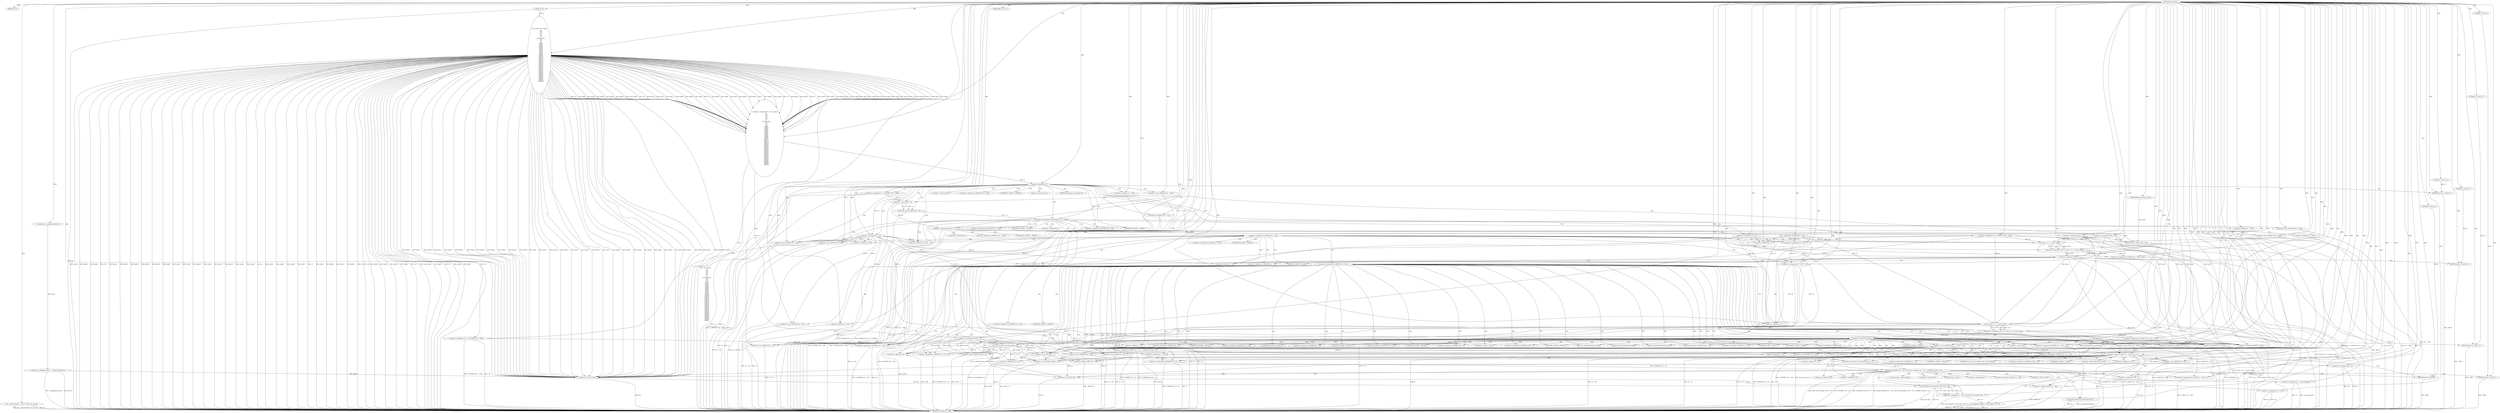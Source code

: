 digraph tftp_connect {  
"1000125" [label = "(METHOD,tftp_connect)" ]
"1000571" [label = "(METHOD_RETURN,int __cdecl)" ]
"1000126" [label = "(PARAM,int *a1)" ]
"1000127" [label = "(PARAM,int a2)" ]
"1000146" [label = "(int (__cdecl **v19),int (__cdecl **v19)(int, int, int, int))" ]
"1000156" [label = "(<operator>.assignment,buf[32] = __readgsdword(0x14u))" ]
"1000160" [label = "(__readgsdword,__readgsdword(0x14u))" ]
"1000162" [label = "(<operator>.assignment,v2 = Curl_ccalloc(\n         1,\n         336,\n         v12,\n         v13,\n         v14,\n         a2,\n         v17,\n         &Curl_ccalloc,\n         v20,\n         v21,\n         v22,\n         buf[0],\n         buf[1],\n         buf[2],\n         buf[3],\n         buf[4],\n         buf[5],\n         buf[6],\n         buf[7],\n         buf[8],\n         buf[9],\n         buf[10],\n         buf[11],\n         buf[12],\n         buf[13],\n         buf[14],\n         buf[15],\n         buf[16],\n         buf[17],\n         buf[18],\n         buf[19],\n         buf[20],\n         buf[21],\n         buf[22],\n         buf[23],\n         buf[24],\n         buf[25],\n         buf[26],\n         buf[27],\n         buf[28],\n         buf[29],\n         buf[30],\n         buf[31]))" ]
"1000164" [label = "(Curl_ccalloc,Curl_ccalloc(\n         1,\n         336,\n         v12,\n         v13,\n         v14,\n         a2,\n         v17,\n         &Curl_ccalloc,\n         v20,\n         v21,\n         v22,\n         buf[0],\n         buf[1],\n         buf[2],\n         buf[3],\n         buf[4],\n         buf[5],\n         buf[6],\n         buf[7],\n         buf[8],\n         buf[9],\n         buf[10],\n         buf[11],\n         buf[12],\n         buf[13],\n         buf[14],\n         buf[15],\n         buf[16],\n         buf[17],\n         buf[18],\n         buf[19],\n         buf[20],\n         buf[21],\n         buf[22],\n         buf[23],\n         buf[24],\n         buf[25],\n         buf[26],\n         buf[27],\n         buf[28],\n         buf[29],\n         buf[30],\n         buf[31]))" ]
"1000273" [label = "(<operator>.assignment,a1[185] = v2)" ]
"1000279" [label = "(<operator>.logicalNot,!v2)" ]
"1000281" [label = "(RETURN,return 27;,return 27;)" ]
"1000282" [label = "(LITERAL,27,return 27;)" ]
"1000283" [label = "(<operator>.assignment,v4 = v2)" ]
"1000286" [label = "(<operator>.assignment,result = *a1)" ]
"1000290" [label = "(<operator>.assignment,v5 = *(_DWORD *)(*a1 + 1568))" ]
"1000293" [label = "(<operator>.cast,(_DWORD *)(*a1 + 1568))" ]
"1000295" [label = "(<operator>.addition,*a1 + 1568)" ]
"1000300" [label = "(IDENTIFIER,v5,if ( v5 ))" ]
"1000302" [label = "(<operator>.assignment,result = 71)" ]
"1000306" [label = "(<operator>.greaterThan,(unsigned int)(v5 - 8) > 0xFFB0)" ]
"1000307" [label = "(<operator>.cast,(unsigned int)(v5 - 8))" ]
"1000309" [label = "(<operator>.subtraction,v5 - 8)" ]
"1000313" [label = "(RETURN,return result;,return result;)" ]
"1000314" [label = "(IDENTIFIER,result,return result;)" ]
"1000315" [label = "(<operator>.assignment,v6 = 512)" ]
"1000318" [label = "(<operator>.assignment,v18 = *(_DWORD *)(*a1 + 1568))" ]
"1000321" [label = "(<operator>.cast,(_DWORD *)(*a1 + 1568))" ]
"1000323" [label = "(<operator>.addition,*a1 + 1568)" ]
"1000328" [label = "(<operator>.greaterEqualsThan,v5 >= 512)" ]
"1000331" [label = "(<operator>.assignment,v6 = *(_DWORD *)(*a1 + 1568))" ]
"1000334" [label = "(<operator>.cast,(_DWORD *)(*a1 + 1568))" ]
"1000336" [label = "(<operator>.addition,*a1 + 1568)" ]
"1000342" [label = "(<operator>.assignment,v18 = 512)" ]
"1000345" [label = "(<operator>.assignment,v6 = 512)" ]
"1000349" [label = "(<operator>.logicalNot,!*(_DWORD *)(v4 + 328))" ]
"1000351" [label = "(<operator>.cast,(_DWORD *)(v4 + 328))" ]
"1000353" [label = "(<operator>.addition,v4 + 328)" ]
"1000357" [label = "(<operator>.assignment,v15 = v6)" ]
"1000360" [label = "(<operator>.assignment,result = (*v19)(1, v6 + 4, result, result))" ]
"1000362" [label = "(*v19,(*v19)(1, v6 + 4, result, result))" ]
"1000364" [label = "(<operator>.addition,v6 + 4)" ]
"1000369" [label = "(<operator>.assignment,*(_DWORD *)(v4 + 328) = result)" ]
"1000371" [label = "(<operator>.cast,(_DWORD *)(v4 + 328))" ]
"1000373" [label = "(<operator>.addition,v4 + 328)" ]
"1000377" [label = "(<operator>.assignment,v6 = v15)" ]
"1000381" [label = "(<operator>.logicalNot,!result)" ]
"1000383" [label = "(RETURN,return 27;,return 27;)" ]
"1000384" [label = "(LITERAL,27,return 27;)" ]
"1000386" [label = "(<operator>.logicalNot,!*(_DWORD *)(v4 + 332))" ]
"1000388" [label = "(<operator>.cast,(_DWORD *)(v4 + 332))" ]
"1000390" [label = "(<operator>.addition,v4 + 332)" ]
"1000394" [label = "(<operator>.assignment,result = (*v19)(1, v6 + 4, result, result))" ]
"1000396" [label = "(*v19,(*v19)(1, v6 + 4, result, result))" ]
"1000398" [label = "(<operator>.addition,v6 + 4)" ]
"1000403" [label = "(<operator>.assignment,*(_DWORD *)(v4 + 332) = result)" ]
"1000405" [label = "(<operator>.cast,(_DWORD *)(v4 + 332))" ]
"1000407" [label = "(<operator>.addition,v4 + 332)" ]
"1000412" [label = "(<operator>.logicalNot,!result)" ]
"1000414" [label = "(RETURN,return 27;,return 27;)" ]
"1000415" [label = "(LITERAL,27,return 27;)" ]
"1000416" [label = "(<operator>.assignment,v24 = result)" ]
"1000419" [label = "(<operator>.assignment,buf[34] = result)" ]
"1000424" [label = "(Curl_conncontrol,Curl_conncontrol(a1, 1))" ]
"1000427" [label = "(<operator>.assignment,v7 = a1[103])" ]
"1000432" [label = "(<operator>.assignment,*(_DWORD *)(v4 + 16) = a1)" ]
"1000434" [label = "(<operator>.cast,(_DWORD *)(v4 + 16))" ]
"1000436" [label = "(<operator>.addition,v4 + 16)" ]
"1000440" [label = "(<operator>.assignment,*(_DWORD *)v4 = 0)" ]
"1000442" [label = "(<operator>.cast,(_DWORD *)v4)" ]
"1000446" [label = "(<operator>.assignment,*(_DWORD *)(v4 + 8) = -100)" ]
"1000448" [label = "(<operator>.cast,(_DWORD *)(v4 + 8))" ]
"1000450" [label = "(<operator>.addition,v4 + 8)" ]
"1000453" [label = "(<operator>.minus,-100)" ]
"1000455" [label = "(<operator>.assignment,*(_DWORD *)(v4 + 320) = 512)" ]
"1000457" [label = "(<operator>.cast,(_DWORD *)(v4 + 320))" ]
"1000459" [label = "(<operator>.addition,v4 + 320)" ]
"1000463" [label = "(<operator>.assignment,*(_DWORD *)(v4 + 20) = v7)" ]
"1000465" [label = "(<operator>.cast,(_DWORD *)(v4 + 20))" ]
"1000467" [label = "(<operator>.addition,v4 + 20)" ]
"1000471" [label = "(<operator>.assignment,*(_DWORD *)(v4 + 324) = v18)" ]
"1000473" [label = "(<operator>.cast,(_DWORD *)(v4 + 324))" ]
"1000475" [label = "(<operator>.addition,v4 + 324)" ]
"1000479" [label = "(<operator>.assignment,*(_WORD *)(v4 + 52) = *(_DWORD *)(a1[18] + 4))" ]
"1000481" [label = "(<operator>.cast,(_WORD *)(v4 + 52))" ]
"1000483" [label = "(<operator>.addition,v4 + 52)" ]
"1000487" [label = "(<operator>.cast,(_DWORD *)(a1[18] + 4))" ]
"1000489" [label = "(<operator>.addition,a1[18] + 4)" ]
"1000494" [label = "(tftp_set_timeouts,tftp_set_timeouts())" ]
"1000496" [label = "(<operator>.equals,(*((_BYTE *)a1 + 583) & 2) == 0)" ]
"1000497" [label = "(<operator>.and,*((_BYTE *)a1 + 583) & 2)" ]
"1000499" [label = "(<operator>.addition,(_BYTE *)a1 + 583)" ]
"1000500" [label = "(<operator>.cast,(_BYTE *)a1)" ]
"1000507" [label = "(<operator>.assignment,v24 = v8)" ]
"1000511" [label = "(bind,bind(*(_DWORD *)(v4 + 20), (const struct sockaddr *)(v4 + 52), *(_DWORD *)(a1[18] + 16)))" ]
"1000513" [label = "(<operator>.cast,(_DWORD *)(v4 + 20))" ]
"1000515" [label = "(<operator>.addition,v4 + 20)" ]
"1000518" [label = "(<operator>.cast,(const struct sockaddr *)(v4 + 52))" ]
"1000520" [label = "(<operator>.addition,v4 + 52)" ]
"1000524" [label = "(<operator>.cast,(_DWORD *)(a1[18] + 16))" ]
"1000526" [label = "(<operator>.addition,a1[18] + 16)" ]
"1000532" [label = "(<operator>.assignment,v9 = __errno_location())" ]
"1000535" [label = "(<operator>.assignment,v24 = v10)" ]
"1000538" [label = "(<operator>.assignment,v11 = Curl_strerror(*v9, (char *)buf, 128))" ]
"1000540" [label = "(Curl_strerror,Curl_strerror(*v9, (char *)buf, 128))" ]
"1000543" [label = "(<operator>.cast,(char *)buf)" ]
"1000547" [label = "(Curl_failf,Curl_failf(*a1, \"bind() failed; %s\", v11))" ]
"1000552" [label = "(RETURN,return 7;,return 7;)" ]
"1000553" [label = "(LITERAL,7,return 7;)" ]
"1000554" [label = "(<operators>.assignmentOr,*((_BYTE *)a1 + 583) |= 2u)" ]
"1000556" [label = "(<operator>.addition,(_BYTE *)a1 + 583)" ]
"1000557" [label = "(<operator>.cast,(_BYTE *)a1)" ]
"1000562" [label = "(Curl_pgrsStartNow,Curl_pgrsStartNow(*a1))" ]
"1000565" [label = "(<operator>.assignment,*v16 = 1)" ]
"1000569" [label = "(RETURN,return 0;,return 0;)" ]
"1000570" [label = "(LITERAL,0,return 0;)" ]
"1000288" [label = "(<operator>.indirection,*a1)" ]
"1000292" [label = "(<operator>.indirection,*(_DWORD *)(*a1 + 1568))" ]
"1000294" [label = "(UNKNOWN,_DWORD *,_DWORD *)" ]
"1000296" [label = "(<operator>.indirection,*a1)" ]
"1000308" [label = "(UNKNOWN,unsigned int,unsigned int)" ]
"1000320" [label = "(<operator>.indirection,*(_DWORD *)(*a1 + 1568))" ]
"1000322" [label = "(UNKNOWN,_DWORD *,_DWORD *)" ]
"1000324" [label = "(<operator>.indirection,*a1)" ]
"1000333" [label = "(<operator>.indirection,*(_DWORD *)(*a1 + 1568))" ]
"1000335" [label = "(UNKNOWN,_DWORD *,_DWORD *)" ]
"1000337" [label = "(<operator>.indirection,*a1)" ]
"1000350" [label = "(<operator>.indirection,*(_DWORD *)(v4 + 328))" ]
"1000352" [label = "(UNKNOWN,_DWORD *,_DWORD *)" ]
"1000370" [label = "(<operator>.indirection,*(_DWORD *)(v4 + 328))" ]
"1000372" [label = "(UNKNOWN,_DWORD *,_DWORD *)" ]
"1000387" [label = "(<operator>.indirection,*(_DWORD *)(v4 + 332))" ]
"1000389" [label = "(UNKNOWN,_DWORD *,_DWORD *)" ]
"1000404" [label = "(<operator>.indirection,*(_DWORD *)(v4 + 332))" ]
"1000406" [label = "(UNKNOWN,_DWORD *,_DWORD *)" ]
"1000420" [label = "(<operator>.indirectIndexAccess,buf[34])" ]
"1000429" [label = "(<operator>.indirectIndexAccess,a1[103])" ]
"1000433" [label = "(<operator>.indirection,*(_DWORD *)(v4 + 16))" ]
"1000435" [label = "(UNKNOWN,_DWORD *,_DWORD *)" ]
"1000441" [label = "(<operator>.indirection,*(_DWORD *)v4)" ]
"1000443" [label = "(UNKNOWN,_DWORD *,_DWORD *)" ]
"1000447" [label = "(<operator>.indirection,*(_DWORD *)(v4 + 8))" ]
"1000449" [label = "(UNKNOWN,_DWORD *,_DWORD *)" ]
"1000456" [label = "(<operator>.indirection,*(_DWORD *)(v4 + 320))" ]
"1000458" [label = "(UNKNOWN,_DWORD *,_DWORD *)" ]
"1000464" [label = "(<operator>.indirection,*(_DWORD *)(v4 + 20))" ]
"1000466" [label = "(UNKNOWN,_DWORD *,_DWORD *)" ]
"1000472" [label = "(<operator>.indirection,*(_DWORD *)(v4 + 324))" ]
"1000474" [label = "(UNKNOWN,_DWORD *,_DWORD *)" ]
"1000480" [label = "(<operator>.indirection,*(_WORD *)(v4 + 52))" ]
"1000482" [label = "(UNKNOWN,_WORD *,_WORD *)" ]
"1000486" [label = "(<operator>.indirection,*(_DWORD *)(a1[18] + 4))" ]
"1000488" [label = "(UNKNOWN,_DWORD *,_DWORD *)" ]
"1000490" [label = "(<operator>.indirectIndexAccess,a1[18])" ]
"1000498" [label = "(<operator>.indirection,*((_BYTE *)a1 + 583))" ]
"1000501" [label = "(UNKNOWN,_BYTE *,_BYTE *)" ]
"1000512" [label = "(<operator>.indirection,*(_DWORD *)(v4 + 20))" ]
"1000514" [label = "(UNKNOWN,_DWORD *,_DWORD *)" ]
"1000519" [label = "(UNKNOWN,const struct sockaddr *,const struct sockaddr *)" ]
"1000523" [label = "(<operator>.indirection,*(_DWORD *)(a1[18] + 16))" ]
"1000525" [label = "(UNKNOWN,_DWORD *,_DWORD *)" ]
"1000527" [label = "(<operator>.indirectIndexAccess,a1[18])" ]
"1000534" [label = "(__errno_location,__errno_location())" ]
"1000541" [label = "(<operator>.indirection,*v9)" ]
"1000544" [label = "(UNKNOWN,char *,char *)" ]
"1000548" [label = "(<operator>.indirection,*a1)" ]
"1000555" [label = "(<operator>.indirection,*((_BYTE *)a1 + 583))" ]
"1000558" [label = "(UNKNOWN,_BYTE *,_BYTE *)" ]
"1000563" [label = "(<operator>.indirection,*a1)" ]
"1000566" [label = "(<operator>.indirection,*v16)" ]
  "1000414" -> "1000571"  [ label = "DDG: <RET>"] 
  "1000463" -> "1000571"  [ label = "DDG: *(_DWORD *)(v4 + 20)"] 
  "1000532" -> "1000571"  [ label = "DDG: __errno_location()"] 
  "1000526" -> "1000571"  [ label = "DDG: a1[18]"] 
  "1000162" -> "1000571"  [ label = "DDG: Curl_ccalloc(\n         1,\n         336,\n         v12,\n         v13,\n         v14,\n         a2,\n         v17,\n         &Curl_ccalloc,\n         v20,\n         v21,\n         v22,\n         buf[0],\n         buf[1],\n         buf[2],\n         buf[3],\n         buf[4],\n         buf[5],\n         buf[6],\n         buf[7],\n         buf[8],\n         buf[9],\n         buf[10],\n         buf[11],\n         buf[12],\n         buf[13],\n         buf[14],\n         buf[15],\n         buf[16],\n         buf[17],\n         buf[18],\n         buf[19],\n         buf[20],\n         buf[21],\n         buf[22],\n         buf[23],\n         buf[24],\n         buf[25],\n         buf[26],\n         buf[27],\n         buf[28],\n         buf[29],\n         buf[30],\n         buf[31])"] 
  "1000164" -> "1000571"  [ label = "DDG: v12"] 
  "1000434" -> "1000571"  [ label = "DDG: v4 + 16"] 
  "1000164" -> "1000571"  [ label = "DDG: buf[22]"] 
  "1000164" -> "1000571"  [ label = "DDG: buf[30]"] 
  "1000547" -> "1000571"  [ label = "DDG: v11"] 
  "1000532" -> "1000571"  [ label = "DDG: v9"] 
  "1000424" -> "1000571"  [ label = "DDG: Curl_conncontrol(a1, 1)"] 
  "1000511" -> "1000571"  [ label = "DDG: (const struct sockaddr *)(v4 + 52)"] 
  "1000293" -> "1000571"  [ label = "DDG: *a1 + 1568"] 
  "1000315" -> "1000571"  [ label = "DDG: v6"] 
  "1000535" -> "1000571"  [ label = "DDG: v24"] 
  "1000373" -> "1000571"  [ label = "DDG: v4"] 
  "1000500" -> "1000571"  [ label = "DDG: a1"] 
  "1000405" -> "1000571"  [ label = "DDG: v4 + 332"] 
  "1000499" -> "1000571"  [ label = "DDG: (_BYTE *)a1"] 
  "1000127" -> "1000571"  [ label = "DDG: a2"] 
  "1000306" -> "1000571"  [ label = "DDG: (unsigned int)(v5 - 8)"] 
  "1000496" -> "1000571"  [ label = "DDG: (*((_BYTE *)a1 + 583) & 2) == 0"] 
  "1000471" -> "1000571"  [ label = "DDG: v18"] 
  "1000164" -> "1000571"  [ label = "DDG: buf[4]"] 
  "1000511" -> "1000571"  [ label = "DDG: *(_DWORD *)(v4 + 20)"] 
  "1000419" -> "1000571"  [ label = "DDG: buf[34]"] 
  "1000351" -> "1000571"  [ label = "DDG: v4 + 328"] 
  "1000318" -> "1000571"  [ label = "DDG: v18"] 
  "1000513" -> "1000571"  [ label = "DDG: v4 + 20"] 
  "1000547" -> "1000571"  [ label = "DDG: *a1"] 
  "1000164" -> "1000571"  [ label = "DDG: v20"] 
  "1000479" -> "1000571"  [ label = "DDG: *(_DWORD *)(a1[18] + 4)"] 
  "1000336" -> "1000571"  [ label = "DDG: *a1"] 
  "1000416" -> "1000571"  [ label = "DDG: v24"] 
  "1000164" -> "1000571"  [ label = "DDG: buf[12]"] 
  "1000557" -> "1000571"  [ label = "DDG: a1"] 
  "1000164" -> "1000571"  [ label = "DDG: buf[27]"] 
  "1000538" -> "1000571"  [ label = "DDG: Curl_strerror(*v9, (char *)buf, 128)"] 
  "1000321" -> "1000571"  [ label = "DDG: *a1 + 1568"] 
  "1000554" -> "1000571"  [ label = "DDG: *((_BYTE *)a1 + 583)"] 
  "1000362" -> "1000571"  [ label = "DDG: v6 + 4"] 
  "1000164" -> "1000571"  [ label = "DDG: buf[23]"] 
  "1000156" -> "1000571"  [ label = "DDG: buf[32]"] 
  "1000547" -> "1000571"  [ label = "DDG: Curl_failf(*a1, \"bind() failed; %s\", v11)"] 
  "1000432" -> "1000571"  [ label = "DDG: *(_DWORD *)(v4 + 16)"] 
  "1000164" -> "1000571"  [ label = "DDG: buf[19]"] 
  "1000273" -> "1000571"  [ label = "DDG: a1[185]"] 
  "1000481" -> "1000571"  [ label = "DDG: v4 + 52"] 
  "1000295" -> "1000571"  [ label = "DDG: *a1"] 
  "1000381" -> "1000571"  [ label = "DDG: result"] 
  "1000318" -> "1000571"  [ label = "DDG: *(_DWORD *)(*a1 + 1568)"] 
  "1000369" -> "1000571"  [ label = "DDG: *(_DWORD *)(v4 + 328)"] 
  "1000164" -> "1000571"  [ label = "DDG: buf[31]"] 
  "1000164" -> "1000571"  [ label = "DDG: buf[2]"] 
  "1000386" -> "1000571"  [ label = "DDG: *(_DWORD *)(v4 + 332)"] 
  "1000290" -> "1000571"  [ label = "DDG: *(_DWORD *)(*a1 + 1568)"] 
  "1000146" -> "1000571"  [ label = "DDG: int"] 
  "1000511" -> "1000571"  [ label = "DDG: *(_DWORD *)(a1[18] + 16)"] 
  "1000164" -> "1000571"  [ label = "DDG: buf[1]"] 
  "1000479" -> "1000571"  [ label = "DDG: *(_WORD *)(v4 + 52)"] 
  "1000446" -> "1000571"  [ label = "DDG: *(_DWORD *)(v4 + 8)"] 
  "1000164" -> "1000571"  [ label = "DDG: buf[9]"] 
  "1000446" -> "1000571"  [ label = "DDG: -100"] 
  "1000309" -> "1000571"  [ label = "DDG: v5"] 
  "1000473" -> "1000571"  [ label = "DDG: v4 + 324"] 
  "1000164" -> "1000571"  [ label = "DDG: buf[20]"] 
  "1000507" -> "1000571"  [ label = "DDG: v24"] 
  "1000448" -> "1000571"  [ label = "DDG: v4 + 8"] 
  "1000349" -> "1000571"  [ label = "DDG: *(_DWORD *)(v4 + 328)"] 
  "1000524" -> "1000571"  [ label = "DDG: a1[18] + 16"] 
  "1000345" -> "1000571"  [ label = "DDG: v6"] 
  "1000562" -> "1000571"  [ label = "DDG: Curl_pgrsStartNow(*a1)"] 
  "1000377" -> "1000571"  [ label = "DDG: v6"] 
  "1000489" -> "1000571"  [ label = "DDG: a1[18]"] 
  "1000164" -> "1000571"  [ label = "DDG: buf[26]"] 
  "1000463" -> "1000571"  [ label = "DDG: v7"] 
  "1000164" -> "1000571"  [ label = "DDG: buf[10]"] 
  "1000164" -> "1000571"  [ label = "DDG: buf[15]"] 
  "1000279" -> "1000571"  [ label = "DDG: !v2"] 
  "1000164" -> "1000571"  [ label = "DDG: buf[24]"] 
  "1000164" -> "1000571"  [ label = "DDG: buf[28]"] 
  "1000377" -> "1000571"  [ label = "DDG: v15"] 
  "1000342" -> "1000571"  [ label = "DDG: v18"] 
  "1000164" -> "1000571"  [ label = "DDG: a2"] 
  "1000440" -> "1000571"  [ label = "DDG: *(_DWORD *)v4"] 
  "1000302" -> "1000571"  [ label = "DDG: result"] 
  "1000540" -> "1000571"  [ label = "DDG: *v9"] 
  "1000164" -> "1000571"  [ label = "DDG: buf[25]"] 
  "1000164" -> "1000571"  [ label = "DDG: buf[16]"] 
  "1000290" -> "1000571"  [ label = "DDG: v5"] 
  "1000164" -> "1000571"  [ label = "DDG: buf[18]"] 
  "1000497" -> "1000571"  [ label = "DDG: *((_BYTE *)a1 + 583)"] 
  "1000331" -> "1000571"  [ label = "DDG: v6"] 
  "1000349" -> "1000571"  [ label = "DDG: !*(_DWORD *)(v4 + 328)"] 
  "1000164" -> "1000571"  [ label = "DDG: buf[7]"] 
  "1000518" -> "1000571"  [ label = "DDG: v4 + 52"] 
  "1000164" -> "1000571"  [ label = "DDG: v17"] 
  "1000407" -> "1000571"  [ label = "DDG: v4"] 
  "1000396" -> "1000571"  [ label = "DDG: v6 + 4"] 
  "1000403" -> "1000571"  [ label = "DDG: *(_DWORD *)(v4 + 332)"] 
  "1000419" -> "1000571"  [ label = "DDG: result"] 
  "1000164" -> "1000571"  [ label = "DDG: buf[5]"] 
  "1000562" -> "1000571"  [ label = "DDG: *a1"] 
  "1000279" -> "1000571"  [ label = "DDG: v2"] 
  "1000306" -> "1000571"  [ label = "DDG: (unsigned int)(v5 - 8) > 0xFFB0"] 
  "1000328" -> "1000571"  [ label = "DDG: v5 >= 512"] 
  "1000334" -> "1000571"  [ label = "DDG: *a1 + 1568"] 
  "1000556" -> "1000571"  [ label = "DDG: (_BYTE *)a1"] 
  "1000535" -> "1000571"  [ label = "DDG: v10"] 
  "1000487" -> "1000571"  [ label = "DDG: a1[18] + 4"] 
  "1000164" -> "1000571"  [ label = "DDG: buf[8]"] 
  "1000565" -> "1000571"  [ label = "DDG: *v16"] 
  "1000465" -> "1000571"  [ label = "DDG: v4 + 20"] 
  "1000164" -> "1000571"  [ label = "DDG: buf[17]"] 
  "1000328" -> "1000571"  [ label = "DDG: v5"] 
  "1000164" -> "1000571"  [ label = "DDG: buf[0]"] 
  "1000164" -> "1000571"  [ label = "DDG: v22"] 
  "1000394" -> "1000571"  [ label = "DDG: (*v19)(1, v6 + 4, result, result)"] 
  "1000483" -> "1000571"  [ label = "DDG: v4"] 
  "1000164" -> "1000571"  [ label = "DDG: v14"] 
  "1000494" -> "1000571"  [ label = "DDG: tftp_set_timeouts()"] 
  "1000412" -> "1000571"  [ label = "DDG: !result"] 
  "1000164" -> "1000571"  [ label = "DDG: buf[29]"] 
  "1000164" -> "1000571"  [ label = "DDG: buf[13]"] 
  "1000457" -> "1000571"  [ label = "DDG: v4 + 320"] 
  "1000164" -> "1000571"  [ label = "DDG: buf[11]"] 
  "1000283" -> "1000571"  [ label = "DDG: v4"] 
  "1000511" -> "1000571"  [ label = "DDG: bind(*(_DWORD *)(v4 + 20), (const struct sockaddr *)(v4 + 52), *(_DWORD *)(a1[18] + 16))"] 
  "1000543" -> "1000571"  [ label = "DDG: buf"] 
  "1000398" -> "1000571"  [ label = "DDG: v6"] 
  "1000156" -> "1000571"  [ label = "DDG: __readgsdword(0x14u)"] 
  "1000496" -> "1000571"  [ label = "DDG: *((_BYTE *)a1 + 583) & 2"] 
  "1000307" -> "1000571"  [ label = "DDG: v5 - 8"] 
  "1000471" -> "1000571"  [ label = "DDG: *(_DWORD *)(v4 + 324)"] 
  "1000507" -> "1000571"  [ label = "DDG: v8"] 
  "1000520" -> "1000571"  [ label = "DDG: v4"] 
  "1000164" -> "1000571"  [ label = "DDG: buf[6]"] 
  "1000412" -> "1000571"  [ label = "DDG: result"] 
  "1000164" -> "1000571"  [ label = "DDG: v21"] 
  "1000540" -> "1000571"  [ label = "DDG: (char *)buf"] 
  "1000371" -> "1000571"  [ label = "DDG: v4 + 328"] 
  "1000164" -> "1000571"  [ label = "DDG: &Curl_ccalloc"] 
  "1000164" -> "1000571"  [ label = "DDG: buf[21]"] 
  "1000455" -> "1000571"  [ label = "DDG: *(_DWORD *)(v4 + 320)"] 
  "1000146" -> "1000571"  [ label = "DDG: int (__cdecl **v19)(int, int, int, int)"] 
  "1000381" -> "1000571"  [ label = "DDG: !result"] 
  "1000323" -> "1000571"  [ label = "DDG: *a1"] 
  "1000164" -> "1000571"  [ label = "DDG: v13"] 
  "1000427" -> "1000571"  [ label = "DDG: a1[103]"] 
  "1000360" -> "1000571"  [ label = "DDG: (*v19)(1, v6 + 4, result, result)"] 
  "1000386" -> "1000571"  [ label = "DDG: !*(_DWORD *)(v4 + 332)"] 
  "1000388" -> "1000571"  [ label = "DDG: v4 + 332"] 
  "1000164" -> "1000571"  [ label = "DDG: buf[14]"] 
  "1000164" -> "1000571"  [ label = "DDG: buf[3]"] 
  "1000283" -> "1000571"  [ label = "DDG: v2"] 
  "1000331" -> "1000571"  [ label = "DDG: *(_DWORD *)(*a1 + 1568)"] 
  "1000552" -> "1000571"  [ label = "DDG: <RET>"] 
  "1000569" -> "1000571"  [ label = "DDG: <RET>"] 
  "1000383" -> "1000571"  [ label = "DDG: <RET>"] 
  "1000313" -> "1000571"  [ label = "DDG: <RET>"] 
  "1000281" -> "1000571"  [ label = "DDG: <RET>"] 
  "1000125" -> "1000126"  [ label = "DDG: "] 
  "1000125" -> "1000127"  [ label = "DDG: "] 
  "1000125" -> "1000146"  [ label = "DDG: "] 
  "1000160" -> "1000156"  [ label = "DDG: 0x14u"] 
  "1000125" -> "1000160"  [ label = "DDG: "] 
  "1000164" -> "1000162"  [ label = "DDG: buf[1]"] 
  "1000164" -> "1000162"  [ label = "DDG: buf[26]"] 
  "1000164" -> "1000162"  [ label = "DDG: buf[22]"] 
  "1000164" -> "1000162"  [ label = "DDG: 1"] 
  "1000164" -> "1000162"  [ label = "DDG: buf[28]"] 
  "1000164" -> "1000162"  [ label = "DDG: buf[21]"] 
  "1000164" -> "1000162"  [ label = "DDG: v20"] 
  "1000164" -> "1000162"  [ label = "DDG: buf[6]"] 
  "1000164" -> "1000162"  [ label = "DDG: buf[19]"] 
  "1000164" -> "1000162"  [ label = "DDG: v12"] 
  "1000164" -> "1000162"  [ label = "DDG: buf[13]"] 
  "1000164" -> "1000162"  [ label = "DDG: buf[31]"] 
  "1000164" -> "1000162"  [ label = "DDG: buf[18]"] 
  "1000164" -> "1000162"  [ label = "DDG: a2"] 
  "1000164" -> "1000162"  [ label = "DDG: buf[0]"] 
  "1000164" -> "1000162"  [ label = "DDG: buf[25]"] 
  "1000164" -> "1000162"  [ label = "DDG: buf[2]"] 
  "1000164" -> "1000162"  [ label = "DDG: 336"] 
  "1000164" -> "1000162"  [ label = "DDG: buf[14]"] 
  "1000164" -> "1000162"  [ label = "DDG: buf[7]"] 
  "1000164" -> "1000162"  [ label = "DDG: buf[10]"] 
  "1000164" -> "1000162"  [ label = "DDG: v14"] 
  "1000164" -> "1000162"  [ label = "DDG: buf[23]"] 
  "1000164" -> "1000162"  [ label = "DDG: v17"] 
  "1000164" -> "1000162"  [ label = "DDG: buf[11]"] 
  "1000164" -> "1000162"  [ label = "DDG: buf[8]"] 
  "1000164" -> "1000162"  [ label = "DDG: v21"] 
  "1000164" -> "1000162"  [ label = "DDG: buf[4]"] 
  "1000164" -> "1000162"  [ label = "DDG: buf[5]"] 
  "1000164" -> "1000162"  [ label = "DDG: buf[30]"] 
  "1000164" -> "1000162"  [ label = "DDG: buf[20]"] 
  "1000164" -> "1000162"  [ label = "DDG: buf[16]"] 
  "1000164" -> "1000162"  [ label = "DDG: &Curl_ccalloc"] 
  "1000164" -> "1000162"  [ label = "DDG: v13"] 
  "1000164" -> "1000162"  [ label = "DDG: buf[12]"] 
  "1000164" -> "1000162"  [ label = "DDG: buf[27]"] 
  "1000164" -> "1000162"  [ label = "DDG: buf[17]"] 
  "1000164" -> "1000162"  [ label = "DDG: buf[29]"] 
  "1000164" -> "1000162"  [ label = "DDG: buf[24]"] 
  "1000164" -> "1000162"  [ label = "DDG: buf[3]"] 
  "1000164" -> "1000162"  [ label = "DDG: v22"] 
  "1000164" -> "1000162"  [ label = "DDG: buf[15]"] 
  "1000164" -> "1000162"  [ label = "DDG: buf[9]"] 
  "1000125" -> "1000162"  [ label = "DDG: "] 
  "1000125" -> "1000164"  [ label = "DDG: "] 
  "1000127" -> "1000164"  [ label = "DDG: a2"] 
  "1000162" -> "1000273"  [ label = "DDG: v2"] 
  "1000125" -> "1000273"  [ label = "DDG: "] 
  "1000125" -> "1000279"  [ label = "DDG: "] 
  "1000162" -> "1000279"  [ label = "DDG: v2"] 
  "1000282" -> "1000281"  [ label = "DDG: 27"] 
  "1000125" -> "1000281"  [ label = "DDG: "] 
  "1000125" -> "1000282"  [ label = "DDG: "] 
  "1000279" -> "1000283"  [ label = "DDG: v2"] 
  "1000125" -> "1000283"  [ label = "DDG: "] 
  "1000125" -> "1000286"  [ label = "DDG: "] 
  "1000125" -> "1000290"  [ label = "DDG: "] 
  "1000125" -> "1000293"  [ label = "DDG: "] 
  "1000125" -> "1000295"  [ label = "DDG: "] 
  "1000125" -> "1000300"  [ label = "DDG: "] 
  "1000125" -> "1000302"  [ label = "DDG: "] 
  "1000307" -> "1000306"  [ label = "DDG: v5 - 8"] 
  "1000309" -> "1000307"  [ label = "DDG: v5"] 
  "1000309" -> "1000307"  [ label = "DDG: 8"] 
  "1000290" -> "1000309"  [ label = "DDG: v5"] 
  "1000125" -> "1000309"  [ label = "DDG: "] 
  "1000125" -> "1000306"  [ label = "DDG: "] 
  "1000314" -> "1000313"  [ label = "DDG: result"] 
  "1000302" -> "1000313"  [ label = "DDG: result"] 
  "1000125" -> "1000314"  [ label = "DDG: "] 
  "1000125" -> "1000315"  [ label = "DDG: "] 
  "1000125" -> "1000318"  [ label = "DDG: "] 
  "1000125" -> "1000321"  [ label = "DDG: "] 
  "1000125" -> "1000323"  [ label = "DDG: "] 
  "1000309" -> "1000328"  [ label = "DDG: v5"] 
  "1000125" -> "1000328"  [ label = "DDG: "] 
  "1000125" -> "1000331"  [ label = "DDG: "] 
  "1000125" -> "1000334"  [ label = "DDG: "] 
  "1000125" -> "1000336"  [ label = "DDG: "] 
  "1000125" -> "1000342"  [ label = "DDG: "] 
  "1000125" -> "1000345"  [ label = "DDG: "] 
  "1000283" -> "1000351"  [ label = "DDG: v4"] 
  "1000125" -> "1000351"  [ label = "DDG: "] 
  "1000283" -> "1000353"  [ label = "DDG: v4"] 
  "1000125" -> "1000353"  [ label = "DDG: "] 
  "1000315" -> "1000357"  [ label = "DDG: v6"] 
  "1000345" -> "1000357"  [ label = "DDG: v6"] 
  "1000331" -> "1000357"  [ label = "DDG: v6"] 
  "1000125" -> "1000357"  [ label = "DDG: "] 
  "1000362" -> "1000360"  [ label = "DDG: 1"] 
  "1000362" -> "1000360"  [ label = "DDG: v6 + 4"] 
  "1000362" -> "1000360"  [ label = "DDG: result"] 
  "1000125" -> "1000360"  [ label = "DDG: "] 
  "1000125" -> "1000362"  [ label = "DDG: "] 
  "1000315" -> "1000362"  [ label = "DDG: v6"] 
  "1000345" -> "1000362"  [ label = "DDG: v6"] 
  "1000331" -> "1000362"  [ label = "DDG: v6"] 
  "1000125" -> "1000364"  [ label = "DDG: "] 
  "1000315" -> "1000364"  [ label = "DDG: v6"] 
  "1000345" -> "1000364"  [ label = "DDG: v6"] 
  "1000331" -> "1000364"  [ label = "DDG: v6"] 
  "1000302" -> "1000362"  [ label = "DDG: result"] 
  "1000286" -> "1000362"  [ label = "DDG: result"] 
  "1000360" -> "1000369"  [ label = "DDG: result"] 
  "1000125" -> "1000369"  [ label = "DDG: "] 
  "1000125" -> "1000371"  [ label = "DDG: "] 
  "1000283" -> "1000371"  [ label = "DDG: v4"] 
  "1000125" -> "1000373"  [ label = "DDG: "] 
  "1000283" -> "1000373"  [ label = "DDG: v4"] 
  "1000357" -> "1000377"  [ label = "DDG: v15"] 
  "1000125" -> "1000377"  [ label = "DDG: "] 
  "1000125" -> "1000381"  [ label = "DDG: "] 
  "1000360" -> "1000381"  [ label = "DDG: result"] 
  "1000384" -> "1000383"  [ label = "DDG: 27"] 
  "1000125" -> "1000383"  [ label = "DDG: "] 
  "1000125" -> "1000384"  [ label = "DDG: "] 
  "1000125" -> "1000388"  [ label = "DDG: "] 
  "1000283" -> "1000388"  [ label = "DDG: v4"] 
  "1000125" -> "1000390"  [ label = "DDG: "] 
  "1000283" -> "1000390"  [ label = "DDG: v4"] 
  "1000396" -> "1000394"  [ label = "DDG: 1"] 
  "1000396" -> "1000394"  [ label = "DDG: v6 + 4"] 
  "1000396" -> "1000394"  [ label = "DDG: result"] 
  "1000125" -> "1000394"  [ label = "DDG: "] 
  "1000125" -> "1000396"  [ label = "DDG: "] 
  "1000315" -> "1000396"  [ label = "DDG: v6"] 
  "1000331" -> "1000396"  [ label = "DDG: v6"] 
  "1000345" -> "1000396"  [ label = "DDG: v6"] 
  "1000377" -> "1000396"  [ label = "DDG: v6"] 
  "1000315" -> "1000398"  [ label = "DDG: v6"] 
  "1000331" -> "1000398"  [ label = "DDG: v6"] 
  "1000345" -> "1000398"  [ label = "DDG: v6"] 
  "1000377" -> "1000398"  [ label = "DDG: v6"] 
  "1000125" -> "1000398"  [ label = "DDG: "] 
  "1000381" -> "1000396"  [ label = "DDG: result"] 
  "1000302" -> "1000396"  [ label = "DDG: result"] 
  "1000286" -> "1000396"  [ label = "DDG: result"] 
  "1000394" -> "1000403"  [ label = "DDG: result"] 
  "1000125" -> "1000403"  [ label = "DDG: "] 
  "1000125" -> "1000405"  [ label = "DDG: "] 
  "1000283" -> "1000405"  [ label = "DDG: v4"] 
  "1000125" -> "1000407"  [ label = "DDG: "] 
  "1000283" -> "1000407"  [ label = "DDG: v4"] 
  "1000125" -> "1000412"  [ label = "DDG: "] 
  "1000394" -> "1000412"  [ label = "DDG: result"] 
  "1000415" -> "1000414"  [ label = "DDG: 27"] 
  "1000125" -> "1000414"  [ label = "DDG: "] 
  "1000125" -> "1000415"  [ label = "DDG: "] 
  "1000381" -> "1000416"  [ label = "DDG: result"] 
  "1000302" -> "1000416"  [ label = "DDG: result"] 
  "1000286" -> "1000416"  [ label = "DDG: result"] 
  "1000412" -> "1000416"  [ label = "DDG: result"] 
  "1000125" -> "1000416"  [ label = "DDG: "] 
  "1000125" -> "1000419"  [ label = "DDG: "] 
  "1000381" -> "1000419"  [ label = "DDG: result"] 
  "1000302" -> "1000419"  [ label = "DDG: result"] 
  "1000286" -> "1000419"  [ label = "DDG: result"] 
  "1000412" -> "1000419"  [ label = "DDG: result"] 
  "1000273" -> "1000424"  [ label = "DDG: a1[185]"] 
  "1000125" -> "1000424"  [ label = "DDG: "] 
  "1000424" -> "1000427"  [ label = "DDG: a1"] 
  "1000125" -> "1000427"  [ label = "DDG: "] 
  "1000273" -> "1000432"  [ label = "DDG: a1[185]"] 
  "1000424" -> "1000432"  [ label = "DDG: a1"] 
  "1000125" -> "1000432"  [ label = "DDG: "] 
  "1000125" -> "1000434"  [ label = "DDG: "] 
  "1000283" -> "1000434"  [ label = "DDG: v4"] 
  "1000125" -> "1000436"  [ label = "DDG: "] 
  "1000283" -> "1000436"  [ label = "DDG: v4"] 
  "1000125" -> "1000440"  [ label = "DDG: "] 
  "1000125" -> "1000442"  [ label = "DDG: "] 
  "1000283" -> "1000442"  [ label = "DDG: v4"] 
  "1000453" -> "1000446"  [ label = "DDG: 100"] 
  "1000442" -> "1000448"  [ label = "DDG: v4"] 
  "1000125" -> "1000448"  [ label = "DDG: "] 
  "1000442" -> "1000450"  [ label = "DDG: v4"] 
  "1000125" -> "1000450"  [ label = "DDG: "] 
  "1000125" -> "1000453"  [ label = "DDG: "] 
  "1000125" -> "1000455"  [ label = "DDG: "] 
  "1000125" -> "1000457"  [ label = "DDG: "] 
  "1000442" -> "1000457"  [ label = "DDG: v4"] 
  "1000125" -> "1000459"  [ label = "DDG: "] 
  "1000442" -> "1000459"  [ label = "DDG: v4"] 
  "1000427" -> "1000463"  [ label = "DDG: v7"] 
  "1000125" -> "1000463"  [ label = "DDG: "] 
  "1000125" -> "1000465"  [ label = "DDG: "] 
  "1000442" -> "1000465"  [ label = "DDG: v4"] 
  "1000125" -> "1000467"  [ label = "DDG: "] 
  "1000442" -> "1000467"  [ label = "DDG: v4"] 
  "1000318" -> "1000471"  [ label = "DDG: v18"] 
  "1000342" -> "1000471"  [ label = "DDG: v18"] 
  "1000125" -> "1000471"  [ label = "DDG: "] 
  "1000125" -> "1000473"  [ label = "DDG: "] 
  "1000442" -> "1000473"  [ label = "DDG: v4"] 
  "1000125" -> "1000475"  [ label = "DDG: "] 
  "1000442" -> "1000475"  [ label = "DDG: v4"] 
  "1000125" -> "1000481"  [ label = "DDG: "] 
  "1000442" -> "1000481"  [ label = "DDG: v4"] 
  "1000125" -> "1000483"  [ label = "DDG: "] 
  "1000442" -> "1000483"  [ label = "DDG: v4"] 
  "1000273" -> "1000487"  [ label = "DDG: a1[185]"] 
  "1000424" -> "1000487"  [ label = "DDG: a1"] 
  "1000125" -> "1000487"  [ label = "DDG: "] 
  "1000273" -> "1000489"  [ label = "DDG: a1[185]"] 
  "1000424" -> "1000489"  [ label = "DDG: a1"] 
  "1000125" -> "1000489"  [ label = "DDG: "] 
  "1000125" -> "1000494"  [ label = "DDG: "] 
  "1000497" -> "1000496"  [ label = "DDG: *((_BYTE *)a1 + 583)"] 
  "1000497" -> "1000496"  [ label = "DDG: 2"] 
  "1000500" -> "1000499"  [ label = "DDG: a1"] 
  "1000273" -> "1000500"  [ label = "DDG: a1[185]"] 
  "1000125" -> "1000500"  [ label = "DDG: "] 
  "1000424" -> "1000500"  [ label = "DDG: a1"] 
  "1000125" -> "1000499"  [ label = "DDG: "] 
  "1000125" -> "1000497"  [ label = "DDG: "] 
  "1000125" -> "1000496"  [ label = "DDG: "] 
  "1000125" -> "1000507"  [ label = "DDG: "] 
  "1000463" -> "1000511"  [ label = "DDG: *(_DWORD *)(v4 + 20)"] 
  "1000125" -> "1000513"  [ label = "DDG: "] 
  "1000442" -> "1000513"  [ label = "DDG: v4"] 
  "1000125" -> "1000515"  [ label = "DDG: "] 
  "1000442" -> "1000515"  [ label = "DDG: v4"] 
  "1000518" -> "1000511"  [ label = "DDG: v4 + 52"] 
  "1000125" -> "1000518"  [ label = "DDG: "] 
  "1000442" -> "1000518"  [ label = "DDG: v4"] 
  "1000125" -> "1000520"  [ label = "DDG: "] 
  "1000442" -> "1000520"  [ label = "DDG: v4"] 
  "1000500" -> "1000524"  [ label = "DDG: a1"] 
  "1000273" -> "1000524"  [ label = "DDG: a1[185]"] 
  "1000424" -> "1000524"  [ label = "DDG: a1"] 
  "1000125" -> "1000524"  [ label = "DDG: "] 
  "1000500" -> "1000526"  [ label = "DDG: a1"] 
  "1000273" -> "1000526"  [ label = "DDG: a1[185]"] 
  "1000424" -> "1000526"  [ label = "DDG: a1"] 
  "1000125" -> "1000526"  [ label = "DDG: "] 
  "1000125" -> "1000532"  [ label = "DDG: "] 
  "1000125" -> "1000535"  [ label = "DDG: "] 
  "1000540" -> "1000538"  [ label = "DDG: *v9"] 
  "1000540" -> "1000538"  [ label = "DDG: (char *)buf"] 
  "1000540" -> "1000538"  [ label = "DDG: 128"] 
  "1000125" -> "1000538"  [ label = "DDG: "] 
  "1000543" -> "1000540"  [ label = "DDG: buf"] 
  "1000164" -> "1000543"  [ label = "DDG: buf[19]"] 
  "1000164" -> "1000543"  [ label = "DDG: buf[1]"] 
  "1000164" -> "1000543"  [ label = "DDG: buf[9]"] 
  "1000164" -> "1000543"  [ label = "DDG: buf[20]"] 
  "1000164" -> "1000543"  [ label = "DDG: buf[24]"] 
  "1000164" -> "1000543"  [ label = "DDG: buf[5]"] 
  "1000164" -> "1000543"  [ label = "DDG: buf[8]"] 
  "1000164" -> "1000543"  [ label = "DDG: buf[17]"] 
  "1000164" -> "1000543"  [ label = "DDG: buf[0]"] 
  "1000164" -> "1000543"  [ label = "DDG: buf[29]"] 
  "1000164" -> "1000543"  [ label = "DDG: buf[6]"] 
  "1000164" -> "1000543"  [ label = "DDG: buf[21]"] 
  "1000164" -> "1000543"  [ label = "DDG: buf[22]"] 
  "1000164" -> "1000543"  [ label = "DDG: buf[30]"] 
  "1000164" -> "1000543"  [ label = "DDG: buf[4]"] 
  "1000419" -> "1000543"  [ label = "DDG: buf[34]"] 
  "1000164" -> "1000543"  [ label = "DDG: buf[27]"] 
  "1000164" -> "1000543"  [ label = "DDG: buf[12]"] 
  "1000164" -> "1000543"  [ label = "DDG: buf[23]"] 
  "1000156" -> "1000543"  [ label = "DDG: buf[32]"] 
  "1000164" -> "1000543"  [ label = "DDG: buf[31]"] 
  "1000164" -> "1000543"  [ label = "DDG: buf[2]"] 
  "1000164" -> "1000543"  [ label = "DDG: buf[26]"] 
  "1000164" -> "1000543"  [ label = "DDG: buf[10]"] 
  "1000164" -> "1000543"  [ label = "DDG: buf[15]"] 
  "1000164" -> "1000543"  [ label = "DDG: buf[28]"] 
  "1000164" -> "1000543"  [ label = "DDG: buf[25]"] 
  "1000164" -> "1000543"  [ label = "DDG: buf[16]"] 
  "1000164" -> "1000543"  [ label = "DDG: buf[18]"] 
  "1000164" -> "1000543"  [ label = "DDG: buf[7]"] 
  "1000164" -> "1000543"  [ label = "DDG: buf[13]"] 
  "1000164" -> "1000543"  [ label = "DDG: buf[11]"] 
  "1000164" -> "1000543"  [ label = "DDG: buf[14]"] 
  "1000164" -> "1000543"  [ label = "DDG: buf[3]"] 
  "1000125" -> "1000543"  [ label = "DDG: "] 
  "1000125" -> "1000540"  [ label = "DDG: "] 
  "1000125" -> "1000547"  [ label = "DDG: "] 
  "1000538" -> "1000547"  [ label = "DDG: v11"] 
  "1000553" -> "1000552"  [ label = "DDG: 7"] 
  "1000125" -> "1000552"  [ label = "DDG: "] 
  "1000125" -> "1000553"  [ label = "DDG: "] 
  "1000125" -> "1000554"  [ label = "DDG: "] 
  "1000497" -> "1000554"  [ label = "DDG: *((_BYTE *)a1 + 583)"] 
  "1000557" -> "1000556"  [ label = "DDG: a1"] 
  "1000500" -> "1000557"  [ label = "DDG: a1"] 
  "1000273" -> "1000557"  [ label = "DDG: a1[185]"] 
  "1000125" -> "1000557"  [ label = "DDG: "] 
  "1000424" -> "1000557"  [ label = "DDG: a1"] 
  "1000125" -> "1000556"  [ label = "DDG: "] 
  "1000125" -> "1000565"  [ label = "DDG: "] 
  "1000570" -> "1000569"  [ label = "DDG: 0"] 
  "1000125" -> "1000569"  [ label = "DDG: "] 
  "1000125" -> "1000570"  [ label = "DDG: "] 
  "1000279" -> "1000288"  [ label = "CDG: "] 
  "1000279" -> "1000286"  [ label = "CDG: "] 
  "1000279" -> "1000283"  [ label = "CDG: "] 
  "1000279" -> "1000281"  [ label = "CDG: "] 
  "1000279" -> "1000296"  [ label = "CDG: "] 
  "1000279" -> "1000295"  [ label = "CDG: "] 
  "1000279" -> "1000294"  [ label = "CDG: "] 
  "1000279" -> "1000293"  [ label = "CDG: "] 
  "1000279" -> "1000292"  [ label = "CDG: "] 
  "1000279" -> "1000290"  [ label = "CDG: "] 
  "1000279" -> "1000302"  [ label = "CDG: "] 
  "1000279" -> "1000309"  [ label = "CDG: "] 
  "1000279" -> "1000308"  [ label = "CDG: "] 
  "1000279" -> "1000307"  [ label = "CDG: "] 
  "1000279" -> "1000306"  [ label = "CDG: "] 
  "1000279" -> "1000352"  [ label = "CDG: "] 
  "1000279" -> "1000351"  [ label = "CDG: "] 
  "1000279" -> "1000350"  [ label = "CDG: "] 
  "1000279" -> "1000349"  [ label = "CDG: "] 
  "1000279" -> "1000345"  [ label = "CDG: "] 
  "1000279" -> "1000342"  [ label = "CDG: "] 
  "1000279" -> "1000353"  [ label = "CDG: "] 
  "1000306" -> "1000320"  [ label = "CDG: "] 
  "1000306" -> "1000318"  [ label = "CDG: "] 
  "1000306" -> "1000315"  [ label = "CDG: "] 
  "1000306" -> "1000313"  [ label = "CDG: "] 
  "1000306" -> "1000328"  [ label = "CDG: "] 
  "1000306" -> "1000324"  [ label = "CDG: "] 
  "1000306" -> "1000323"  [ label = "CDG: "] 
  "1000306" -> "1000322"  [ label = "CDG: "] 
  "1000306" -> "1000321"  [ label = "CDG: "] 
  "1000306" -> "1000352"  [ label = "CDG: "] 
  "1000306" -> "1000351"  [ label = "CDG: "] 
  "1000306" -> "1000350"  [ label = "CDG: "] 
  "1000306" -> "1000349"  [ label = "CDG: "] 
  "1000306" -> "1000353"  [ label = "CDG: "] 
  "1000328" -> "1000336"  [ label = "CDG: "] 
  "1000328" -> "1000335"  [ label = "CDG: "] 
  "1000328" -> "1000334"  [ label = "CDG: "] 
  "1000328" -> "1000333"  [ label = "CDG: "] 
  "1000328" -> "1000331"  [ label = "CDG: "] 
  "1000328" -> "1000337"  [ label = "CDG: "] 
  "1000349" -> "1000364"  [ label = "CDG: "] 
  "1000349" -> "1000362"  [ label = "CDG: "] 
  "1000349" -> "1000360"  [ label = "CDG: "] 
  "1000349" -> "1000357"  [ label = "CDG: "] 
  "1000349" -> "1000381"  [ label = "CDG: "] 
  "1000349" -> "1000377"  [ label = "CDG: "] 
  "1000349" -> "1000373"  [ label = "CDG: "] 
  "1000349" -> "1000372"  [ label = "CDG: "] 
  "1000349" -> "1000371"  [ label = "CDG: "] 
  "1000349" -> "1000370"  [ label = "CDG: "] 
  "1000349" -> "1000369"  [ label = "CDG: "] 
  "1000349" -> "1000390"  [ label = "CDG: "] 
  "1000349" -> "1000389"  [ label = "CDG: "] 
  "1000349" -> "1000388"  [ label = "CDG: "] 
  "1000349" -> "1000387"  [ label = "CDG: "] 
  "1000349" -> "1000386"  [ label = "CDG: "] 
  "1000381" -> "1000383"  [ label = "CDG: "] 
  "1000381" -> "1000390"  [ label = "CDG: "] 
  "1000381" -> "1000389"  [ label = "CDG: "] 
  "1000381" -> "1000388"  [ label = "CDG: "] 
  "1000381" -> "1000387"  [ label = "CDG: "] 
  "1000381" -> "1000386"  [ label = "CDG: "] 
  "1000386" -> "1000432"  [ label = "CDG: "] 
  "1000386" -> "1000429"  [ label = "CDG: "] 
  "1000386" -> "1000427"  [ label = "CDG: "] 
  "1000386" -> "1000424"  [ label = "CDG: "] 
  "1000386" -> "1000420"  [ label = "CDG: "] 
  "1000386" -> "1000419"  [ label = "CDG: "] 
  "1000386" -> "1000448"  [ label = "CDG: "] 
  "1000386" -> "1000447"  [ label = "CDG: "] 
  "1000386" -> "1000446"  [ label = "CDG: "] 
  "1000386" -> "1000443"  [ label = "CDG: "] 
  "1000386" -> "1000442"  [ label = "CDG: "] 
  "1000386" -> "1000441"  [ label = "CDG: "] 
  "1000386" -> "1000440"  [ label = "CDG: "] 
  "1000386" -> "1000436"  [ label = "CDG: "] 
  "1000386" -> "1000435"  [ label = "CDG: "] 
  "1000386" -> "1000434"  [ label = "CDG: "] 
  "1000386" -> "1000433"  [ label = "CDG: "] 
  "1000386" -> "1000464"  [ label = "CDG: "] 
  "1000386" -> "1000463"  [ label = "CDG: "] 
  "1000386" -> "1000459"  [ label = "CDG: "] 
  "1000386" -> "1000458"  [ label = "CDG: "] 
  "1000386" -> "1000457"  [ label = "CDG: "] 
  "1000386" -> "1000456"  [ label = "CDG: "] 
  "1000386" -> "1000455"  [ label = "CDG: "] 
  "1000386" -> "1000453"  [ label = "CDG: "] 
  "1000386" -> "1000450"  [ label = "CDG: "] 
  "1000386" -> "1000449"  [ label = "CDG: "] 
  "1000386" -> "1000480"  [ label = "CDG: "] 
  "1000386" -> "1000479"  [ label = "CDG: "] 
  "1000386" -> "1000475"  [ label = "CDG: "] 
  "1000386" -> "1000474"  [ label = "CDG: "] 
  "1000386" -> "1000473"  [ label = "CDG: "] 
  "1000386" -> "1000472"  [ label = "CDG: "] 
  "1000386" -> "1000471"  [ label = "CDG: "] 
  "1000386" -> "1000467"  [ label = "CDG: "] 
  "1000386" -> "1000466"  [ label = "CDG: "] 
  "1000386" -> "1000465"  [ label = "CDG: "] 
  "1000386" -> "1000496"  [ label = "CDG: "] 
  "1000386" -> "1000494"  [ label = "CDG: "] 
  "1000386" -> "1000490"  [ label = "CDG: "] 
  "1000386" -> "1000489"  [ label = "CDG: "] 
  "1000386" -> "1000488"  [ label = "CDG: "] 
  "1000386" -> "1000487"  [ label = "CDG: "] 
  "1000386" -> "1000486"  [ label = "CDG: "] 
  "1000386" -> "1000483"  [ label = "CDG: "] 
  "1000386" -> "1000482"  [ label = "CDG: "] 
  "1000386" -> "1000481"  [ label = "CDG: "] 
  "1000386" -> "1000501"  [ label = "CDG: "] 
  "1000386" -> "1000500"  [ label = "CDG: "] 
  "1000386" -> "1000499"  [ label = "CDG: "] 
  "1000386" -> "1000498"  [ label = "CDG: "] 
  "1000386" -> "1000497"  [ label = "CDG: "] 
  "1000386" -> "1000398"  [ label = "CDG: "] 
  "1000386" -> "1000396"  [ label = "CDG: "] 
  "1000386" -> "1000394"  [ label = "CDG: "] 
  "1000386" -> "1000416"  [ label = "CDG: "] 
  "1000386" -> "1000412"  [ label = "CDG: "] 
  "1000386" -> "1000407"  [ label = "CDG: "] 
  "1000386" -> "1000406"  [ label = "CDG: "] 
  "1000386" -> "1000405"  [ label = "CDG: "] 
  "1000386" -> "1000404"  [ label = "CDG: "] 
  "1000386" -> "1000403"  [ label = "CDG: "] 
  "1000412" -> "1000432"  [ label = "CDG: "] 
  "1000412" -> "1000429"  [ label = "CDG: "] 
  "1000412" -> "1000427"  [ label = "CDG: "] 
  "1000412" -> "1000424"  [ label = "CDG: "] 
  "1000412" -> "1000420"  [ label = "CDG: "] 
  "1000412" -> "1000419"  [ label = "CDG: "] 
  "1000412" -> "1000448"  [ label = "CDG: "] 
  "1000412" -> "1000447"  [ label = "CDG: "] 
  "1000412" -> "1000446"  [ label = "CDG: "] 
  "1000412" -> "1000443"  [ label = "CDG: "] 
  "1000412" -> "1000442"  [ label = "CDG: "] 
  "1000412" -> "1000441"  [ label = "CDG: "] 
  "1000412" -> "1000440"  [ label = "CDG: "] 
  "1000412" -> "1000436"  [ label = "CDG: "] 
  "1000412" -> "1000435"  [ label = "CDG: "] 
  "1000412" -> "1000434"  [ label = "CDG: "] 
  "1000412" -> "1000433"  [ label = "CDG: "] 
  "1000412" -> "1000464"  [ label = "CDG: "] 
  "1000412" -> "1000463"  [ label = "CDG: "] 
  "1000412" -> "1000459"  [ label = "CDG: "] 
  "1000412" -> "1000458"  [ label = "CDG: "] 
  "1000412" -> "1000457"  [ label = "CDG: "] 
  "1000412" -> "1000456"  [ label = "CDG: "] 
  "1000412" -> "1000455"  [ label = "CDG: "] 
  "1000412" -> "1000453"  [ label = "CDG: "] 
  "1000412" -> "1000450"  [ label = "CDG: "] 
  "1000412" -> "1000449"  [ label = "CDG: "] 
  "1000412" -> "1000480"  [ label = "CDG: "] 
  "1000412" -> "1000479"  [ label = "CDG: "] 
  "1000412" -> "1000475"  [ label = "CDG: "] 
  "1000412" -> "1000474"  [ label = "CDG: "] 
  "1000412" -> "1000473"  [ label = "CDG: "] 
  "1000412" -> "1000472"  [ label = "CDG: "] 
  "1000412" -> "1000471"  [ label = "CDG: "] 
  "1000412" -> "1000467"  [ label = "CDG: "] 
  "1000412" -> "1000466"  [ label = "CDG: "] 
  "1000412" -> "1000465"  [ label = "CDG: "] 
  "1000412" -> "1000496"  [ label = "CDG: "] 
  "1000412" -> "1000494"  [ label = "CDG: "] 
  "1000412" -> "1000490"  [ label = "CDG: "] 
  "1000412" -> "1000489"  [ label = "CDG: "] 
  "1000412" -> "1000488"  [ label = "CDG: "] 
  "1000412" -> "1000487"  [ label = "CDG: "] 
  "1000412" -> "1000486"  [ label = "CDG: "] 
  "1000412" -> "1000483"  [ label = "CDG: "] 
  "1000412" -> "1000482"  [ label = "CDG: "] 
  "1000412" -> "1000481"  [ label = "CDG: "] 
  "1000412" -> "1000501"  [ label = "CDG: "] 
  "1000412" -> "1000500"  [ label = "CDG: "] 
  "1000412" -> "1000499"  [ label = "CDG: "] 
  "1000412" -> "1000498"  [ label = "CDG: "] 
  "1000412" -> "1000497"  [ label = "CDG: "] 
  "1000412" -> "1000416"  [ label = "CDG: "] 
  "1000412" -> "1000414"  [ label = "CDG: "] 
  "1000496" -> "1000512"  [ label = "CDG: "] 
  "1000496" -> "1000511"  [ label = "CDG: "] 
  "1000496" -> "1000507"  [ label = "CDG: "] 
  "1000496" -> "1000527"  [ label = "CDG: "] 
  "1000496" -> "1000526"  [ label = "CDG: "] 
  "1000496" -> "1000525"  [ label = "CDG: "] 
  "1000496" -> "1000524"  [ label = "CDG: "] 
  "1000496" -> "1000523"  [ label = "CDG: "] 
  "1000496" -> "1000520"  [ label = "CDG: "] 
  "1000496" -> "1000519"  [ label = "CDG: "] 
  "1000496" -> "1000518"  [ label = "CDG: "] 
  "1000496" -> "1000515"  [ label = "CDG: "] 
  "1000496" -> "1000514"  [ label = "CDG: "] 
  "1000496" -> "1000513"  [ label = "CDG: "] 
  "1000496" -> "1000569"  [ label = "CDG: "] 
  "1000496" -> "1000566"  [ label = "CDG: "] 
  "1000496" -> "1000565"  [ label = "CDG: "] 
  "1000496" -> "1000563"  [ label = "CDG: "] 
  "1000496" -> "1000562"  [ label = "CDG: "] 
  "1000511" -> "1000544"  [ label = "CDG: "] 
  "1000511" -> "1000543"  [ label = "CDG: "] 
  "1000511" -> "1000541"  [ label = "CDG: "] 
  "1000511" -> "1000540"  [ label = "CDG: "] 
  "1000511" -> "1000538"  [ label = "CDG: "] 
  "1000511" -> "1000535"  [ label = "CDG: "] 
  "1000511" -> "1000534"  [ label = "CDG: "] 
  "1000511" -> "1000532"  [ label = "CDG: "] 
  "1000511" -> "1000558"  [ label = "CDG: "] 
  "1000511" -> "1000557"  [ label = "CDG: "] 
  "1000511" -> "1000556"  [ label = "CDG: "] 
  "1000511" -> "1000555"  [ label = "CDG: "] 
  "1000511" -> "1000554"  [ label = "CDG: "] 
  "1000511" -> "1000552"  [ label = "CDG: "] 
  "1000511" -> "1000548"  [ label = "CDG: "] 
  "1000511" -> "1000547"  [ label = "CDG: "] 
  "1000511" -> "1000569"  [ label = "CDG: "] 
  "1000511" -> "1000566"  [ label = "CDG: "] 
  "1000511" -> "1000565"  [ label = "CDG: "] 
  "1000511" -> "1000563"  [ label = "CDG: "] 
  "1000511" -> "1000562"  [ label = "CDG: "] 
}
